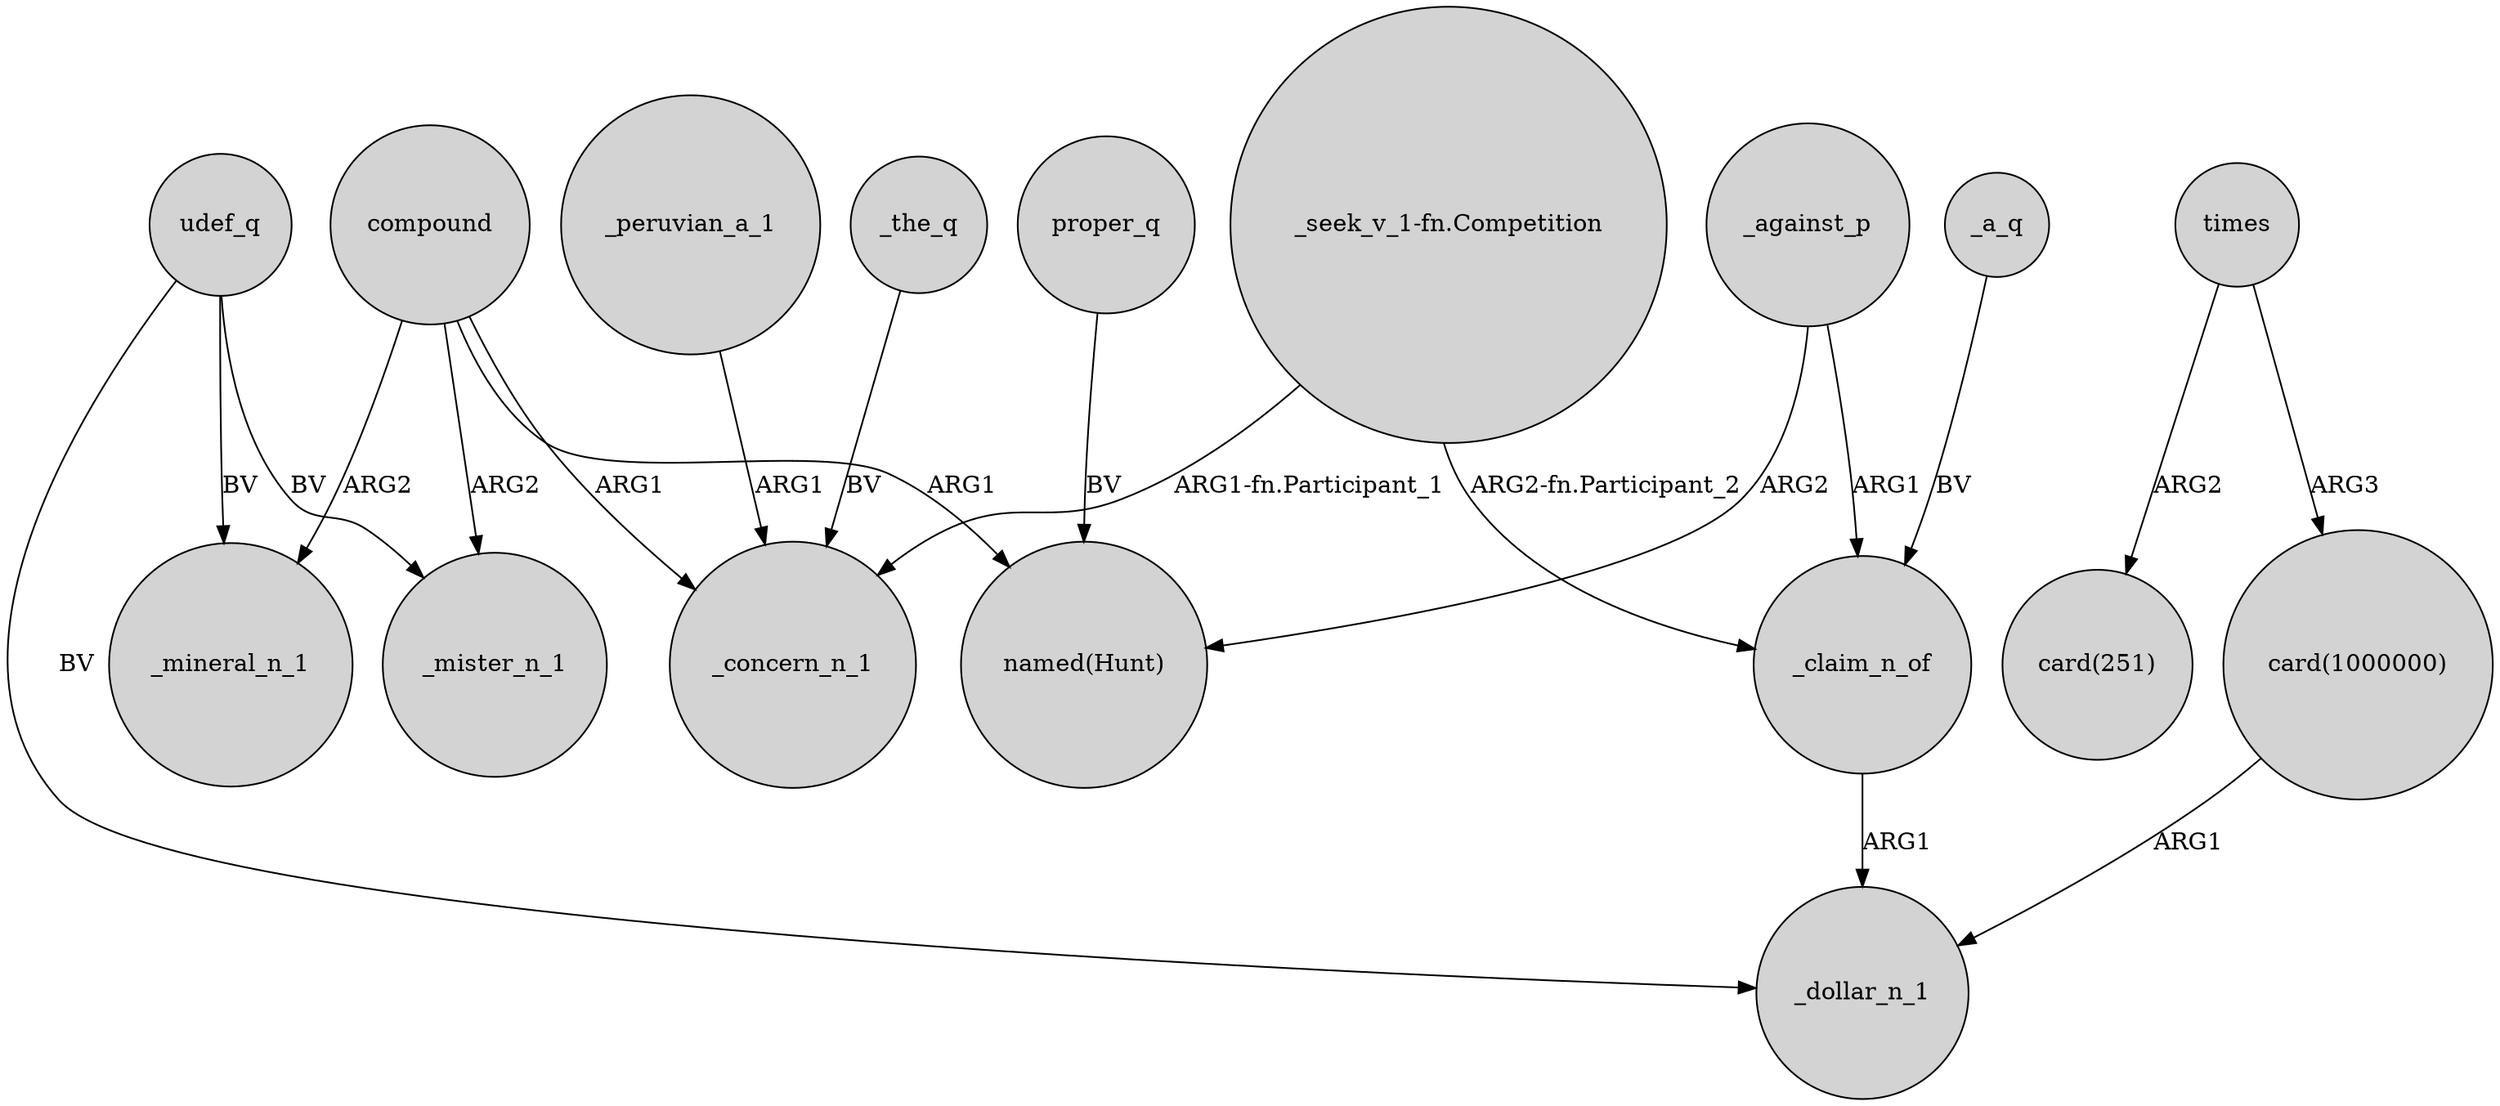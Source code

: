 digraph {
	node [shape=circle style=filled]
	"_seek_v_1-fn.Competition" -> _claim_n_of [label="ARG2-fn.Participant_2"]
	compound -> _mister_n_1 [label=ARG2]
	udef_q -> _mineral_n_1 [label=BV]
	_claim_n_of -> _dollar_n_1 [label=ARG1]
	times -> "card(1000000)" [label=ARG3]
	udef_q -> _mister_n_1 [label=BV]
	_the_q -> _concern_n_1 [label=BV]
	"_seek_v_1-fn.Competition" -> _concern_n_1 [label="ARG1-fn.Participant_1"]
	times -> "card(251)" [label=ARG2]
	_against_p -> _claim_n_of [label=ARG1]
	_peruvian_a_1 -> _concern_n_1 [label=ARG1]
	_against_p -> "named(Hunt)" [label=ARG2]
	udef_q -> _dollar_n_1 [label=BV]
	compound -> _concern_n_1 [label=ARG1]
	"card(1000000)" -> _dollar_n_1 [label=ARG1]
	_a_q -> _claim_n_of [label=BV]
	compound -> "named(Hunt)" [label=ARG1]
	compound -> _mineral_n_1 [label=ARG2]
	proper_q -> "named(Hunt)" [label=BV]
}
